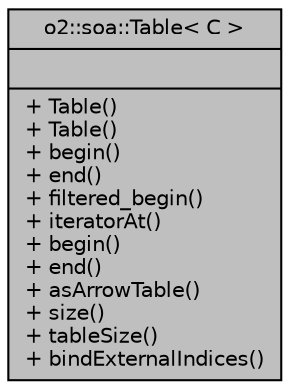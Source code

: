 digraph "o2::soa::Table&lt; C &gt;"
{
 // INTERACTIVE_SVG=YES
  bgcolor="transparent";
  edge [fontname="Helvetica",fontsize="10",labelfontname="Helvetica",labelfontsize="10"];
  node [fontname="Helvetica",fontsize="10",shape=record];
  Node5 [label="{o2::soa::Table\< C \>\n||+ Table()\l+ Table()\l+ begin()\l+ end()\l+ filtered_begin()\l+ iteratorAt()\l+ begin()\l+ end()\l+ asArrowTable()\l+ size()\l+ tableSize()\l+ bindExternalIndices()\l}",height=0.2,width=0.4,color="black", fillcolor="grey75", style="filled", fontcolor="black"];
}
